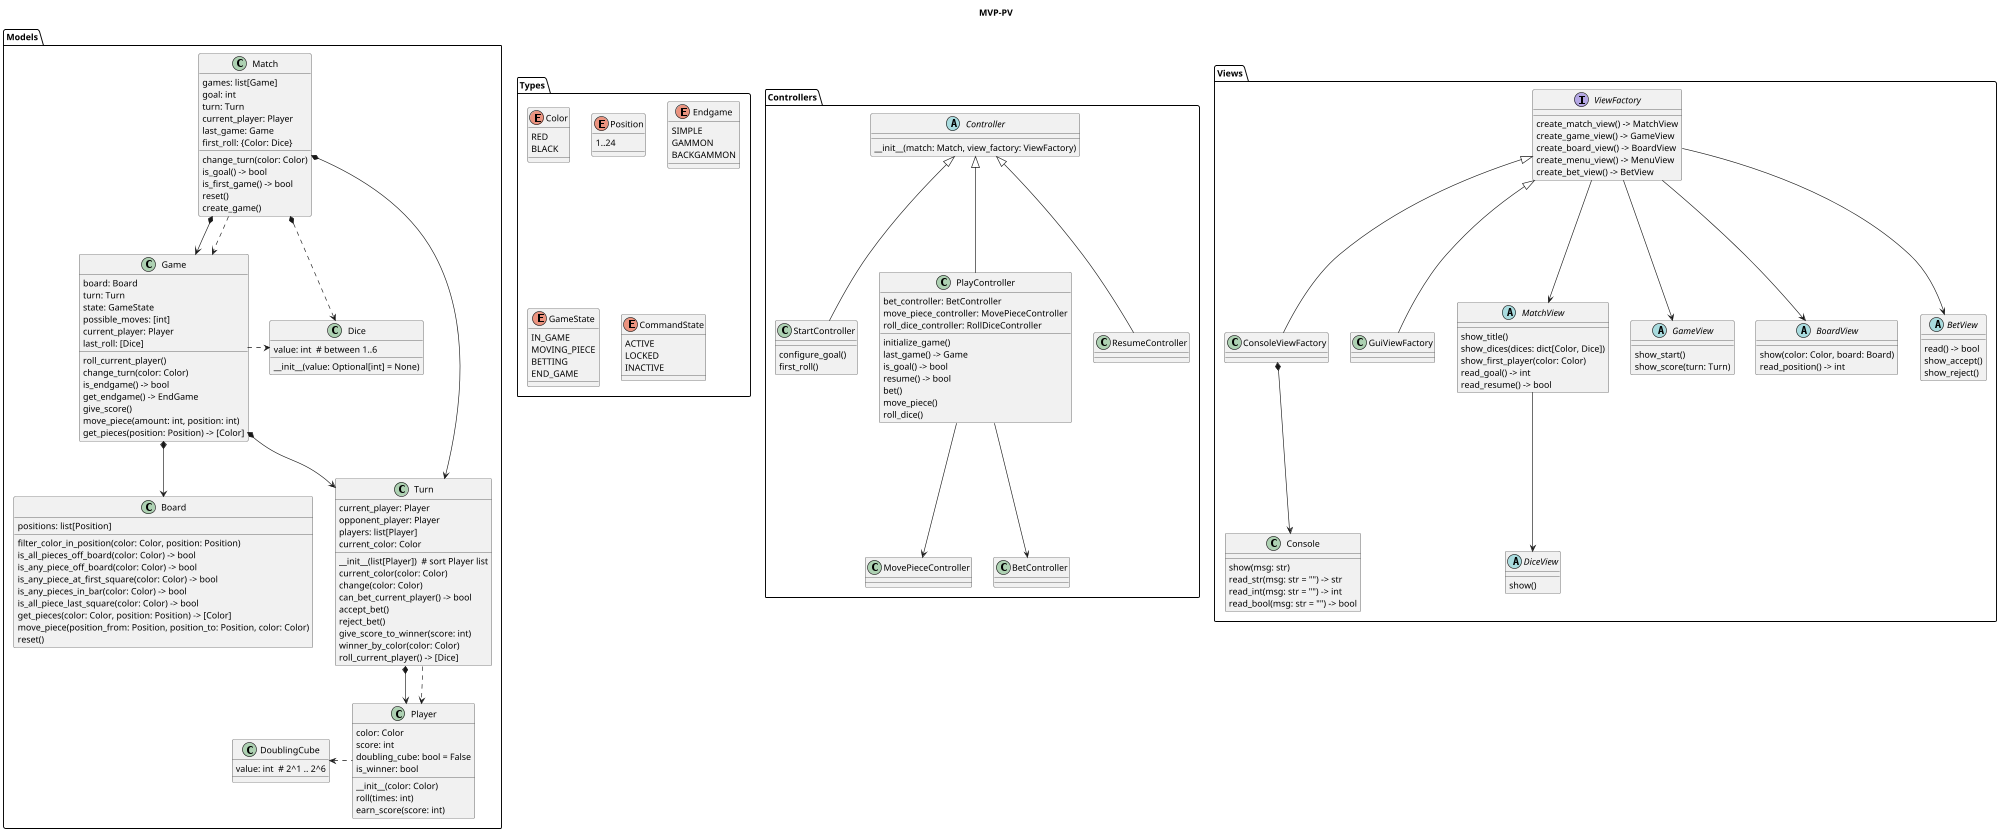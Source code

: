 @startuml
title MVP-PV
scale 2000 width

package Models {

    class Match {
        games: list[Game]
        goal: int
        turn: Turn
        current_player: Player
        last_game: Game
        first_roll: {Color: Dice}

        change_turn(color: Color)
        is_goal() -> bool
        is_first_game() -> bool
        reset()
        create_game()
    }
    Match *-down-> Game
    Match .down.> Game
    Match *-down-> Turn
    Match *.down.> Dice

    class Game {
        board: Board
        turn: Turn
        state: GameState
        possible_moves: [int]
        current_player: Player
        last_roll: [Dice]

        roll_current_player()
        change_turn(color: Color)
        is_endgame() -> bool
        get_endgame() -> EndGame
        give_score()
        move_piece(amount: int, position: int)
        get_pieces(position: Position) -> [Color]
    }
    Game *-down-> Turn
    Game *-down-> Board
    Game .right.> Dice

    class Turn {
        __init__(list[Player])  # sort Player list
        current_player: Player
        opponent_player: Player
        players: list[Player]
        current_color: Color

        current_color(color: Color)
        change(color: Color)
        can_bet_current_player() -> bool
        accept_bet()
        reject_bet()
        give_score_to_winner(score: int)
        winner_by_color(color: Color)
        roll_current_player() -> [Dice]
    }
    Turn *-down-> Player
    Turn ..> Player

    class Board {
        positions: list[Position]

        filter_color_in_position(color: Color, position: Position)
        is_all_pieces_off_board(color: Color) -> bool
        is_any_piece_off_board(color: Color) -> bool
        is_any_piece_at_first_square(color: Color) -> bool
        is_any_pieces_in_bar(color: Color) -> bool
        is_all_piece_last_square(color: Color) -> bool
        get_pieces(color: Color, position: Position) -> [Color]
        move_piece(position_from: Position, position_to: Position, color: Color)
        reset()
    }

    class DoublingCube {
        value: int  # 2^1 .. 2^6
    }

    class Player {
        color: Color
        score: int
        doubling_cube: bool = False
        is_winner: bool

        __init__(color: Color)
        roll(times: int)
        earn_score(score: int)
    }
    Player .left.> DoublingCube

    class Dice {
        value: int  # between 1..6
        __init__(value: Optional[int] = None)
    }



}

package Controllers {
    abstract class Controller {
        __init__(match: Match, view_factory: ViewFactory)
    }

    class StartController{
        configure_goal()
        first_roll()
    }
    StartController -up-|> Controller

    class PlayController {
        bet_controller: BetController
        move_piece_controller: MovePieceController
        roll_dice_controller: RollDiceController

        initialize_game()
        last_game() -> Game
        is_goal() -> bool
        resume() -> bool
        bet()
        move_piece()
        roll_dice()
    }
    PlayController -up-|> Controller

    class ResumeController {}
    ResumeController -up-|> Controller

    class MovePieceController
    class BetController

    PlayController --> MovePieceController
    PlayController --> BetController
}

package Views {
    interface ViewFactory {
        create_match_view() -> MatchView
        create_game_view() -> GameView
        create_board_view() -> BoardView
        create_menu_view() -> MenuView
        create_bet_view() -> BetView
    }

    class ConsoleViewFactory {}
    class GuiViewFactory {}

    ConsoleViewFactory -up-|> ViewFactory
    GuiViewFactory -up-|> ViewFactory

    class Console {
        show(msg: str)
        read_str(msg: str = "") -> str
        read_int(msg: str = "") -> int
        read_bool(msg: str = "") -> bool
    }
    ConsoleViewFactory *-down-> Console
    abstract class MatchView {
        show_title()
        show_dices(dices: dict[Color, Dice])
        show_first_player(color: Color)
        read_goal() -> int
        read_resume() -> bool
    }

    abstract class GameView {
        show_start()
        show_score(turn: Turn)
    }

    abstract class BoardView {
        show(color: Color, board: Board)
        read_position() -> int
    }

    abstract class DiceView {
        show()
    }

    abstract class BetView {
        read() -> bool
        show_accept()
        show_reject()
    }
    ViewFactory --> MatchView
    ViewFactory --> BoardView
    ViewFactory --> BetView
    ViewFactory --> GameView
    MatchView --> DiceView
}

package Types {
    enum Color {
        RED
        BLACK
    }

    enum Position {
        1..24
    }

    enum Endgame {
        SIMPLE
        GAMMON
        BACKGAMMON
    }

    enum GameState {
        IN_GAME
        MOVING_PIECE
        BETTING
        END_GAME
    }

    enum CommandState{
        ACTIVE
        LOCKED
        INACTIVE
    }
}

@enduml